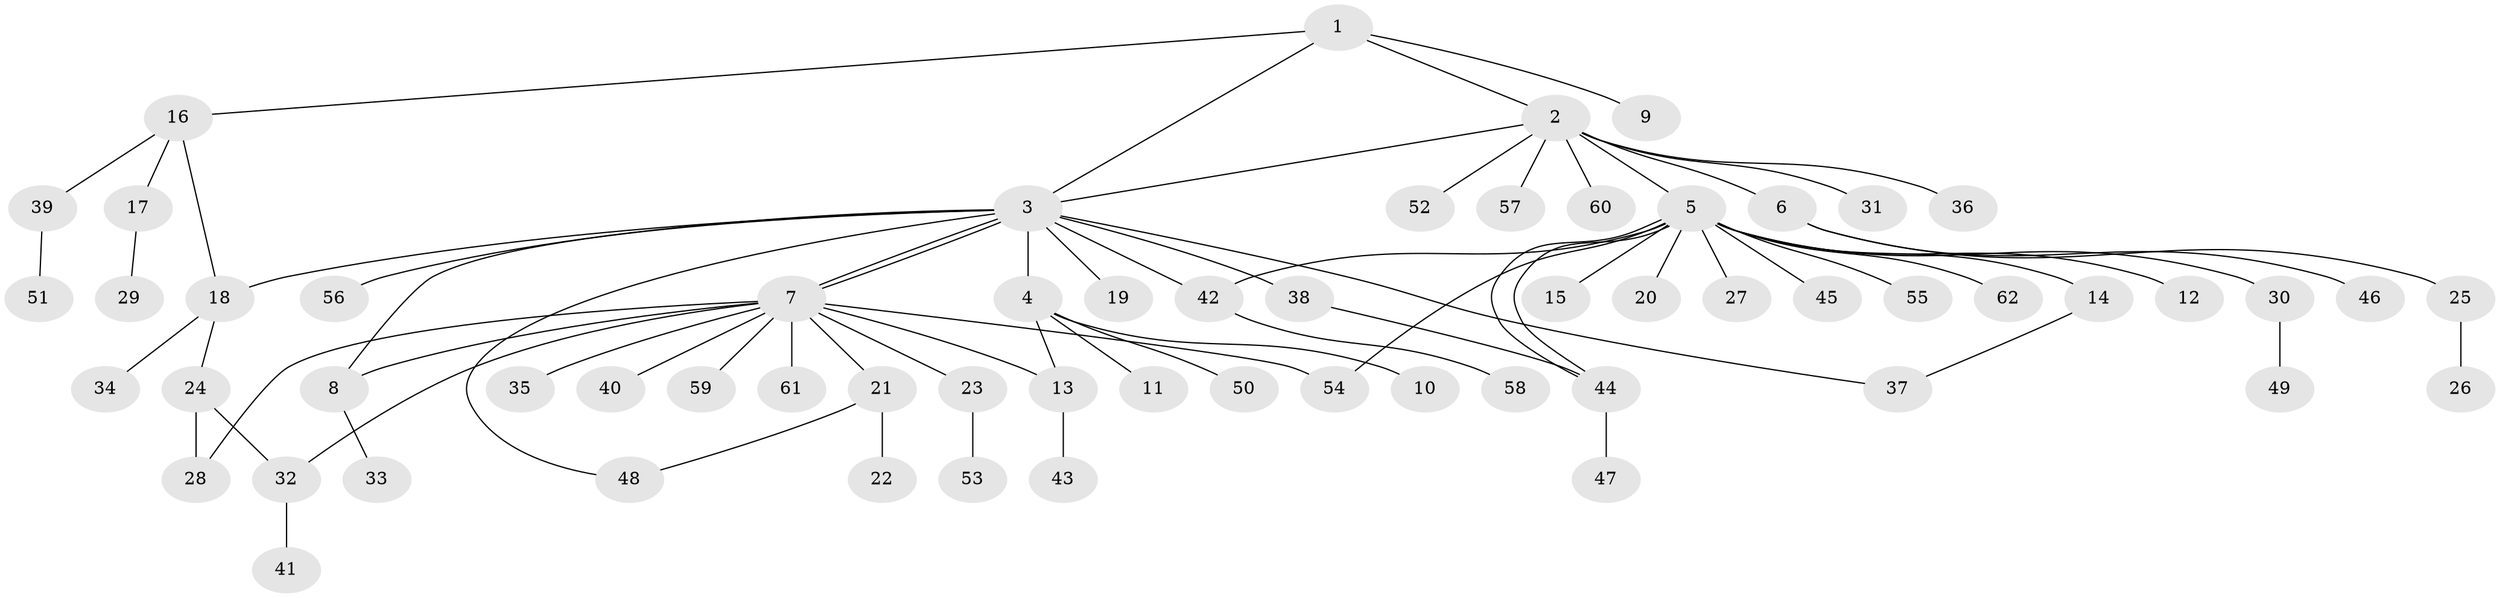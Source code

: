 // coarse degree distribution, {7: 0.02702702702702703, 1: 0.6486486486486487, 14: 0.02702702702702703, 2: 0.24324324324324326, 9: 0.02702702702702703, 12: 0.02702702702702703}
// Generated by graph-tools (version 1.1) at 2025/51/03/04/25 21:51:12]
// undirected, 62 vertices, 74 edges
graph export_dot {
graph [start="1"]
  node [color=gray90,style=filled];
  1;
  2;
  3;
  4;
  5;
  6;
  7;
  8;
  9;
  10;
  11;
  12;
  13;
  14;
  15;
  16;
  17;
  18;
  19;
  20;
  21;
  22;
  23;
  24;
  25;
  26;
  27;
  28;
  29;
  30;
  31;
  32;
  33;
  34;
  35;
  36;
  37;
  38;
  39;
  40;
  41;
  42;
  43;
  44;
  45;
  46;
  47;
  48;
  49;
  50;
  51;
  52;
  53;
  54;
  55;
  56;
  57;
  58;
  59;
  60;
  61;
  62;
  1 -- 2;
  1 -- 3;
  1 -- 9;
  1 -- 16;
  2 -- 3;
  2 -- 5;
  2 -- 6;
  2 -- 31;
  2 -- 36;
  2 -- 52;
  2 -- 57;
  2 -- 60;
  3 -- 4;
  3 -- 7;
  3 -- 7;
  3 -- 8;
  3 -- 18;
  3 -- 19;
  3 -- 37;
  3 -- 38;
  3 -- 42;
  3 -- 48;
  3 -- 56;
  4 -- 10;
  4 -- 11;
  4 -- 13;
  4 -- 50;
  5 -- 12;
  5 -- 14;
  5 -- 15;
  5 -- 20;
  5 -- 27;
  5 -- 30;
  5 -- 42;
  5 -- 44;
  5 -- 44;
  5 -- 45;
  5 -- 54;
  5 -- 55;
  5 -- 62;
  6 -- 25;
  6 -- 46;
  7 -- 8;
  7 -- 13;
  7 -- 21;
  7 -- 23;
  7 -- 28;
  7 -- 32;
  7 -- 35;
  7 -- 40;
  7 -- 54;
  7 -- 59;
  7 -- 61;
  8 -- 33;
  13 -- 43;
  14 -- 37;
  16 -- 17;
  16 -- 18;
  16 -- 39;
  17 -- 29;
  18 -- 24;
  18 -- 34;
  21 -- 22;
  21 -- 48;
  23 -- 53;
  24 -- 28;
  24 -- 32;
  25 -- 26;
  30 -- 49;
  32 -- 41;
  38 -- 44;
  39 -- 51;
  42 -- 58;
  44 -- 47;
}
